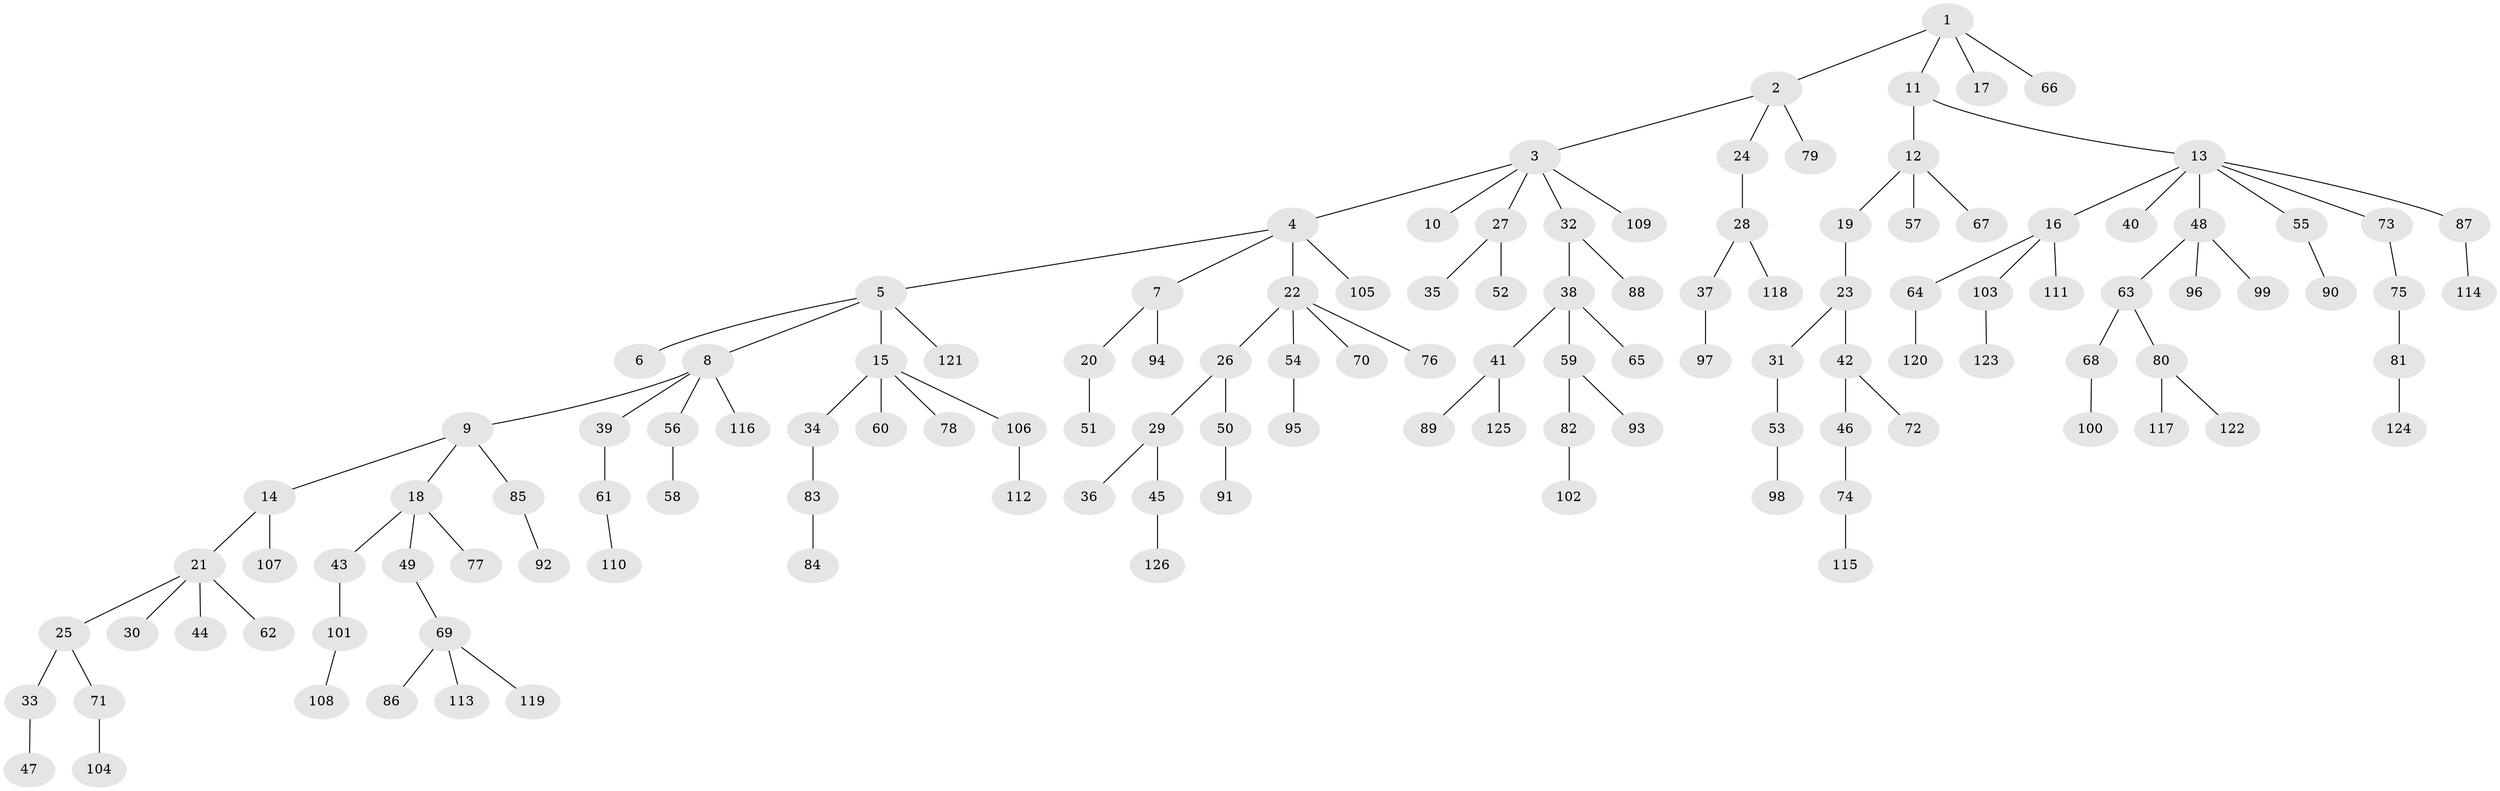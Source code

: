 // Generated by graph-tools (version 1.1) at 2025/36/03/09/25 02:36:47]
// undirected, 126 vertices, 125 edges
graph export_dot {
graph [start="1"]
  node [color=gray90,style=filled];
  1;
  2;
  3;
  4;
  5;
  6;
  7;
  8;
  9;
  10;
  11;
  12;
  13;
  14;
  15;
  16;
  17;
  18;
  19;
  20;
  21;
  22;
  23;
  24;
  25;
  26;
  27;
  28;
  29;
  30;
  31;
  32;
  33;
  34;
  35;
  36;
  37;
  38;
  39;
  40;
  41;
  42;
  43;
  44;
  45;
  46;
  47;
  48;
  49;
  50;
  51;
  52;
  53;
  54;
  55;
  56;
  57;
  58;
  59;
  60;
  61;
  62;
  63;
  64;
  65;
  66;
  67;
  68;
  69;
  70;
  71;
  72;
  73;
  74;
  75;
  76;
  77;
  78;
  79;
  80;
  81;
  82;
  83;
  84;
  85;
  86;
  87;
  88;
  89;
  90;
  91;
  92;
  93;
  94;
  95;
  96;
  97;
  98;
  99;
  100;
  101;
  102;
  103;
  104;
  105;
  106;
  107;
  108;
  109;
  110;
  111;
  112;
  113;
  114;
  115;
  116;
  117;
  118;
  119;
  120;
  121;
  122;
  123;
  124;
  125;
  126;
  1 -- 2;
  1 -- 11;
  1 -- 17;
  1 -- 66;
  2 -- 3;
  2 -- 24;
  2 -- 79;
  3 -- 4;
  3 -- 10;
  3 -- 27;
  3 -- 32;
  3 -- 109;
  4 -- 5;
  4 -- 7;
  4 -- 22;
  4 -- 105;
  5 -- 6;
  5 -- 8;
  5 -- 15;
  5 -- 121;
  7 -- 20;
  7 -- 94;
  8 -- 9;
  8 -- 39;
  8 -- 56;
  8 -- 116;
  9 -- 14;
  9 -- 18;
  9 -- 85;
  11 -- 12;
  11 -- 13;
  12 -- 19;
  12 -- 57;
  12 -- 67;
  13 -- 16;
  13 -- 40;
  13 -- 48;
  13 -- 55;
  13 -- 73;
  13 -- 87;
  14 -- 21;
  14 -- 107;
  15 -- 34;
  15 -- 60;
  15 -- 78;
  15 -- 106;
  16 -- 64;
  16 -- 103;
  16 -- 111;
  18 -- 43;
  18 -- 49;
  18 -- 77;
  19 -- 23;
  20 -- 51;
  21 -- 25;
  21 -- 30;
  21 -- 44;
  21 -- 62;
  22 -- 26;
  22 -- 54;
  22 -- 70;
  22 -- 76;
  23 -- 31;
  23 -- 42;
  24 -- 28;
  25 -- 33;
  25 -- 71;
  26 -- 29;
  26 -- 50;
  27 -- 35;
  27 -- 52;
  28 -- 37;
  28 -- 118;
  29 -- 36;
  29 -- 45;
  31 -- 53;
  32 -- 38;
  32 -- 88;
  33 -- 47;
  34 -- 83;
  37 -- 97;
  38 -- 41;
  38 -- 59;
  38 -- 65;
  39 -- 61;
  41 -- 89;
  41 -- 125;
  42 -- 46;
  42 -- 72;
  43 -- 101;
  45 -- 126;
  46 -- 74;
  48 -- 63;
  48 -- 96;
  48 -- 99;
  49 -- 69;
  50 -- 91;
  53 -- 98;
  54 -- 95;
  55 -- 90;
  56 -- 58;
  59 -- 82;
  59 -- 93;
  61 -- 110;
  63 -- 68;
  63 -- 80;
  64 -- 120;
  68 -- 100;
  69 -- 86;
  69 -- 113;
  69 -- 119;
  71 -- 104;
  73 -- 75;
  74 -- 115;
  75 -- 81;
  80 -- 117;
  80 -- 122;
  81 -- 124;
  82 -- 102;
  83 -- 84;
  85 -- 92;
  87 -- 114;
  101 -- 108;
  103 -- 123;
  106 -- 112;
}
